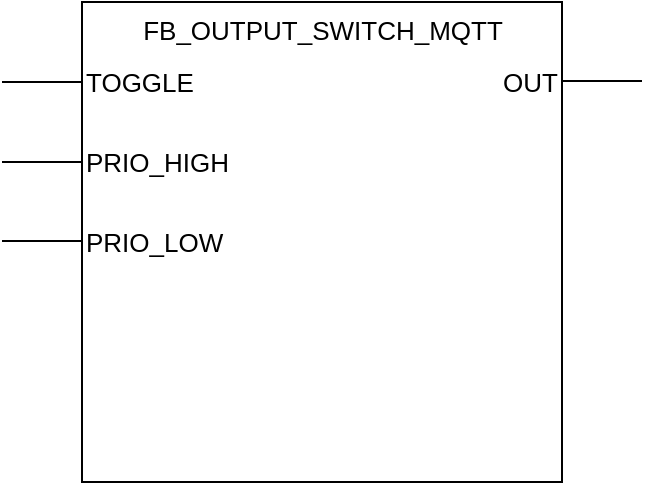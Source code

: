 <mxfile version="11.2.4" type="device" pages="1"><diagram id="L7VXHb7HPVanLy-8BAZJ" name="Page-1"><mxGraphModel dx="1024" dy="595" grid="1" gridSize="10" guides="1" tooltips="1" connect="1" arrows="1" fold="1" page="1" pageScale="1" pageWidth="850" pageHeight="1100" math="0" shadow="0"><root><mxCell id="0"/><mxCell id="1" parent="0"/><mxCell id="vRteBLpJl_pFvORW3SE5-1" value="" style="whiteSpace=wrap;html=1;aspect=fixed;" parent="1" vertex="1"><mxGeometry x="200" y="160" width="240" height="240" as="geometry"/></mxCell><mxCell id="vRteBLpJl_pFvORW3SE5-2" value="&lt;div&gt;&lt;span&gt;FB_OUTPUT_SWITCH_MQTT&lt;/span&gt;&lt;/div&gt;" style="text;html=1;align=center;fontSize=13;" parent="1" vertex="1"><mxGeometry x="215" y="160" width="210" height="30" as="geometry"/></mxCell><mxCell id="vRteBLpJl_pFvORW3SE5-3" value="" style="endArrow=none;html=1;fontSize=13;" parent="1" edge="1"><mxGeometry width="50" height="50" relative="1" as="geometry"><mxPoint x="160" y="200" as="sourcePoint"/><mxPoint x="200" y="200" as="targetPoint"/><Array as="points"><mxPoint x="160" y="200"/></Array></mxGeometry></mxCell><mxCell id="vRteBLpJl_pFvORW3SE5-4" value="TOGGLE" style="text;html=1;strokeColor=none;fillColor=none;align=left;verticalAlign=middle;whiteSpace=wrap;rounded=0;fontSize=13;" parent="1" vertex="1"><mxGeometry x="200" y="190" width="80" height="20" as="geometry"/></mxCell><mxCell id="vRteBLpJl_pFvORW3SE5-5" value="" style="endArrow=none;html=1;fontSize=13;" parent="1" edge="1"><mxGeometry width="50" height="50" relative="1" as="geometry"><mxPoint x="440" y="199.5" as="sourcePoint"/><mxPoint x="480" y="199.5" as="targetPoint"/><Array as="points"><mxPoint x="440" y="199.5"/></Array></mxGeometry></mxCell><mxCell id="vRteBLpJl_pFvORW3SE5-8" value="OUT" style="text;html=1;strokeColor=none;fillColor=none;align=right;verticalAlign=middle;whiteSpace=wrap;rounded=0;fontSize=13;" parent="1" vertex="1"><mxGeometry x="360" y="190" width="80" height="20" as="geometry"/></mxCell><mxCell id="vRteBLpJl_pFvORW3SE5-13" value="" style="endArrow=none;html=1;fontSize=13;" parent="1" edge="1"><mxGeometry width="50" height="50" relative="1" as="geometry"><mxPoint x="160" y="240" as="sourcePoint"/><mxPoint x="200" y="240" as="targetPoint"/><Array as="points"><mxPoint x="160" y="240"/></Array></mxGeometry></mxCell><mxCell id="vRteBLpJl_pFvORW3SE5-16" value="" style="endArrow=none;html=1;fontSize=13;" parent="1" edge="1"><mxGeometry width="50" height="50" relative="1" as="geometry"><mxPoint x="160" y="279.5" as="sourcePoint"/><mxPoint x="200" y="279.5" as="targetPoint"/><Array as="points"><mxPoint x="160" y="279.5"/><mxPoint x="180" y="279.5"/></Array></mxGeometry></mxCell><mxCell id="vRteBLpJl_pFvORW3SE5-17" value="PRIO_HIGH" style="text;html=1;strokeColor=none;fillColor=none;align=left;verticalAlign=middle;whiteSpace=wrap;rounded=0;fontSize=13;" parent="1" vertex="1"><mxGeometry x="200" y="230" width="80" height="20" as="geometry"/></mxCell><mxCell id="vRteBLpJl_pFvORW3SE5-18" value="PRIO_LOW" style="text;html=1;strokeColor=none;fillColor=none;align=left;verticalAlign=middle;whiteSpace=wrap;rounded=0;fontSize=13;" parent="1" vertex="1"><mxGeometry x="200" y="270" width="80" height="20" as="geometry"/></mxCell></root></mxGraphModel></diagram></mxfile>